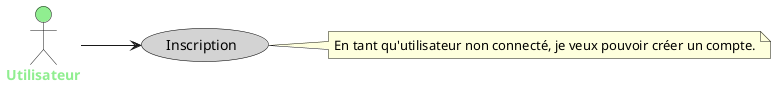 @startuml UserStoryRegister

left to right direction
skinparam actorFontStyle bold
skinparam usecase {
    BackgroundColor YellowGreen
    BorderColor Black
}

actor "Utilisateur" as U #LightGreen;text:LightGreen

usecase "Inscription" as I #LightGray;text:Black

' Relations entre acteurs et cas d'utilisation
U --> I

' Description des cas d'utilisation
note right of I
    En tant qu'utilisateur non connecté, je veux pouvoir créer un compte.
end note

@enduml